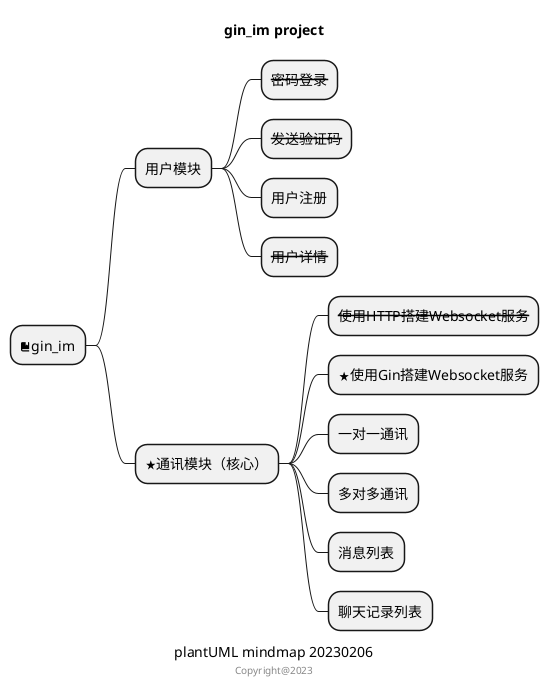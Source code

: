 @startmindmap
'https://plantuml.com/mindmap-diagram

title gin_im project
caption plantUML mindmap 20230206


* <&book>gin_im
** 用户模块
*** <s>密码登录</s>
*** <s>发送验证码</s>
*** 用户注册
*** <s>用户详情</s>
** <&star>通讯模块（核心）
*** <s>使用HTTP搭建Websocket服务</s>
*** <&star>使用Gin搭建Websocket服务
*** 一对一通讯
*** 多对多通讯
*** 消息列表
*** 聊天记录列表

'** <&pulse>SolydXK
'** <&people>SteamOS

'header
'TesterCC
'endheader

center footer Copyright@2023

@endmindmap
